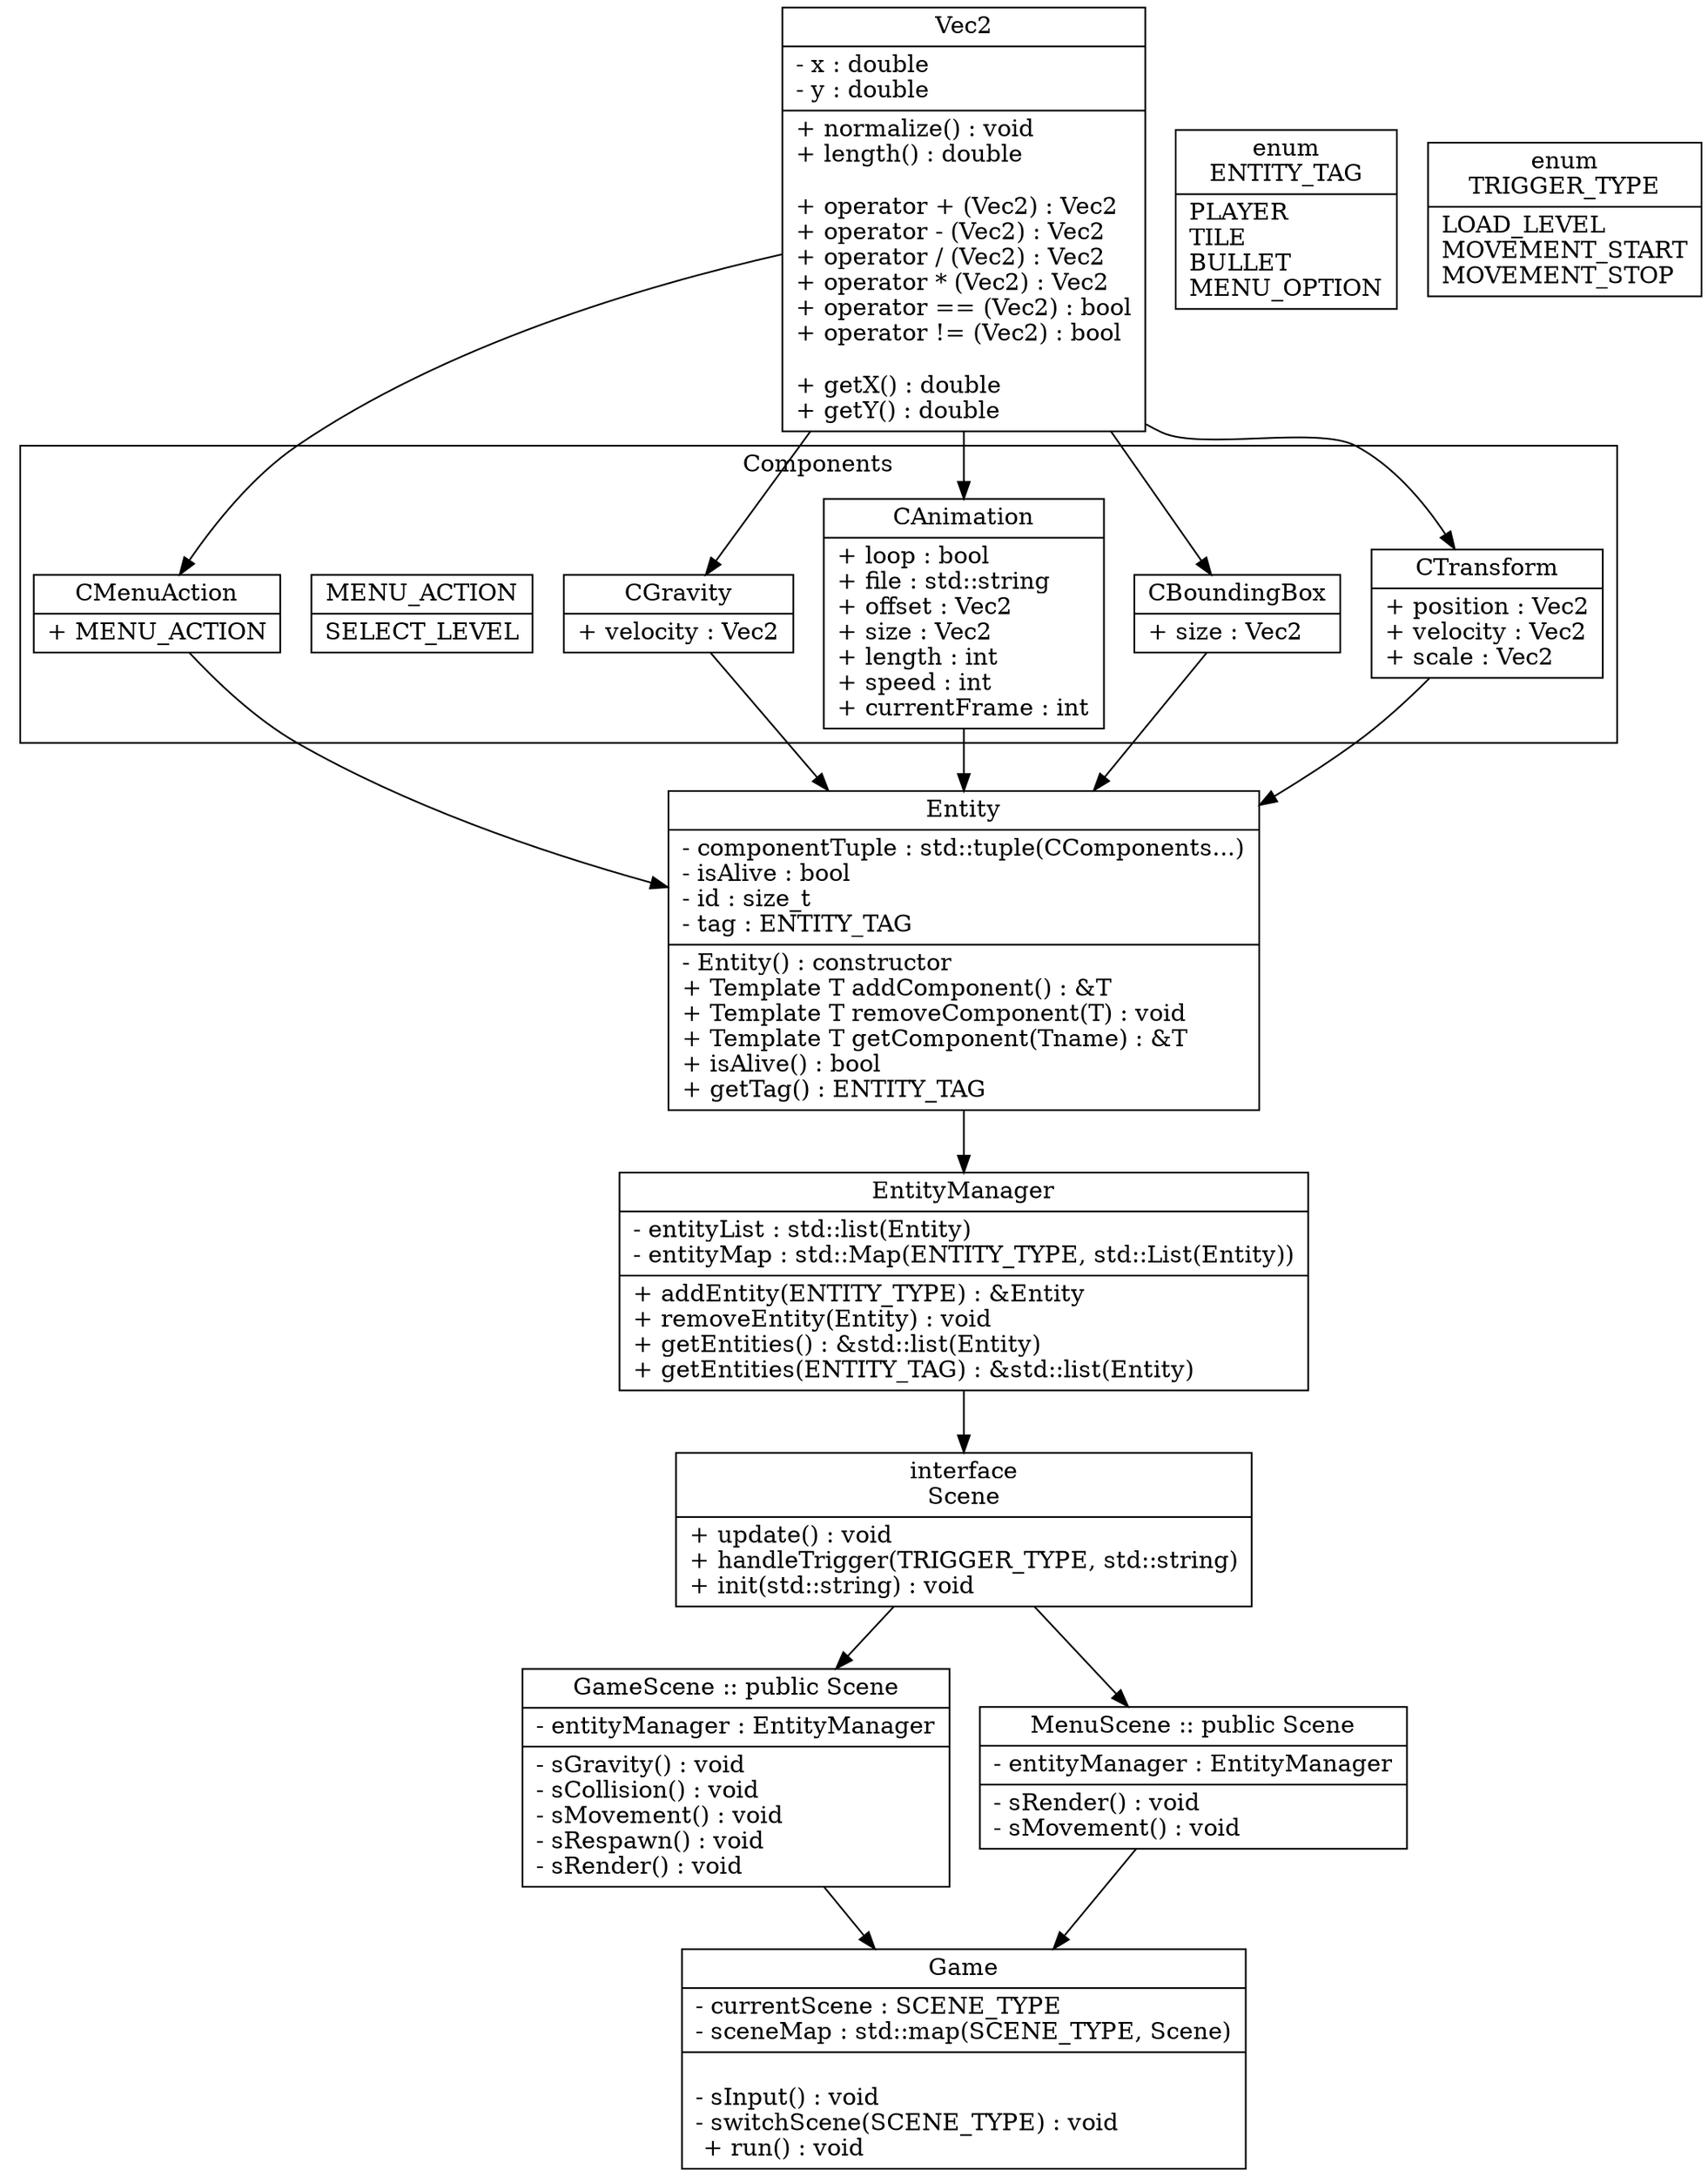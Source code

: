 digraph classes
{
	node [shape=record];

	Vec2
	[
		label=
		"{
			Vec2|
			- x : double\l
			- y : double\l|
			+ normalize() : void\l
			+ length() : double\l\l
			+ operator + (Vec2) : Vec2\l
			+ operator - (Vec2) : Vec2\l
			+ operator / (Vec2) : Vec2\l
			+ operator * (Vec2) : Vec2\l
			+ operator == (Vec2) : bool\l
			+ operator != (Vec2) : bool\l\l
			+ getX() : double\l
			+ getY() : double\l
		}"
	];

	subgraph clusterComponents
	{
		label="Components"
		CTransform
		[
			label=
			"{
				CTransform|
				+ position : Vec2\l
				+ velocity : Vec2\l
				+ scale : Vec2\l
			}"
		];

		CBoundingBox
		[
			label=
			"{
				CBoundingBox|
				+ size : Vec2\l
			}"
		];

		CAnimation
		[
			label=
			"{
				CAnimation|
				+ loop : bool\l
				+ file : std::string\l
				+ offset : Vec2\l
				+ size : Vec2\l
				+ length : int\l
				+ speed : int\l
				+ currentFrame : int\l
			}" ];

		CGravity
		[
			label=
			"{
				CGravity|
				+ velocity : Vec2\l
			}"
		];

		MENU_ACTION
		[
			label=
			"{
				MENU_ACTION|
				SELECT_LEVEL
			}"
		];
		
		CMenuAction
		[
			label=
			"{
				CMenuAction|
				+ MENU_ACTION
			}"
		];

	}

	ENTITY_TAG
	[
		label=
		"{
			enum\n
			ENTITY_TAG|
			PLAYER\l
			TILE\l
			BULLET\l
			MENU_OPTION\l
		}"
	];

	Entity
	[
		label=
		"{
			Entity|
			- componentTuple : std::tuple(CComponents...)\l
			- isAlive : bool\l
			- id : size_t\l
			- tag : ENTITY_TAG\l|
			- Entity() : constructor\l
			+ Template T addComponent() : &T\l
			+ Template T removeComponent(T) : void\l
			+ Template T getComponent(Tname) : &T\l
			+ isAlive() : bool\l
			+ getTag() :  ENTITY_TAG\l
		}"
	];

	EntityManager
	[
		label=
		"{
			EntityManager|
			- entityList : std::list(Entity)\l
			- entityMap : std::Map(ENTITY_TYPE, std::List(Entity))|
			+ addEntity(ENTITY_TYPE) : &Entity\l
			+ removeEntity(Entity) : void\l
			+ getEntities() : &std::list(Entity)\l
			+ getEntities(ENTITY_TAG) : &std::list(Entity)\l
		}"
	];

	TRIGGER_TYPE
	[
		label=
		"{
			enum\n
			TRIGGER_TYPE|
			LOAD_LEVEL\l
			MOVEMENT_START\l
			MOVEMENT_STOP\l
		}"
	];

	SceneInterface
	[
		label=
		"{
			interface\n
			Scene|
			+ update() : void\l
			+ handleTrigger(TRIGGER_TYPE, std::string)\l
			+ init(std::string) : void\l
		}"
	];
	
	GameScene
	[
		label=
		"{
			GameScene :: public Scene|
			- entityManager : EntityManager\l|
			- sGravity() : void\l
			- sCollision() : void\l
			- sMovement() : void \l
			- sRespawn() : void\l
			- sRender() : void\l
		}"
	];

	MenuScene
	[
		label=
		"{
			MenuScene :: public Scene|
			- entityManager : EntityManager\l|
			- sRender() : void\l
			- sMovement() : void\l
		}"
	];
	
	Game
	[
		label=
		"{
			Game|
			- currentScene : SCENE_TYPE\l
			- sceneMap : std::map(SCENE_TYPE, Scene)|\l
			- sInput() : void\l
			- switchScene(SCENE_TYPE) : void\l 
			+ run() : void\l
		}"
	];

	Vec2 -> {CAnimation, CBoundingBox, CGravity, CTransform, CMenuAction};
	{CAnimation, CBoundingBox, CGravity, CTransform, CMenuAction} -> Entity;
	Entity -> EntityManager;
	EntityManager -> SceneInterface -> {GameScene, MenuScene};
	{GameScene, MenuScene} -> Game;
}
